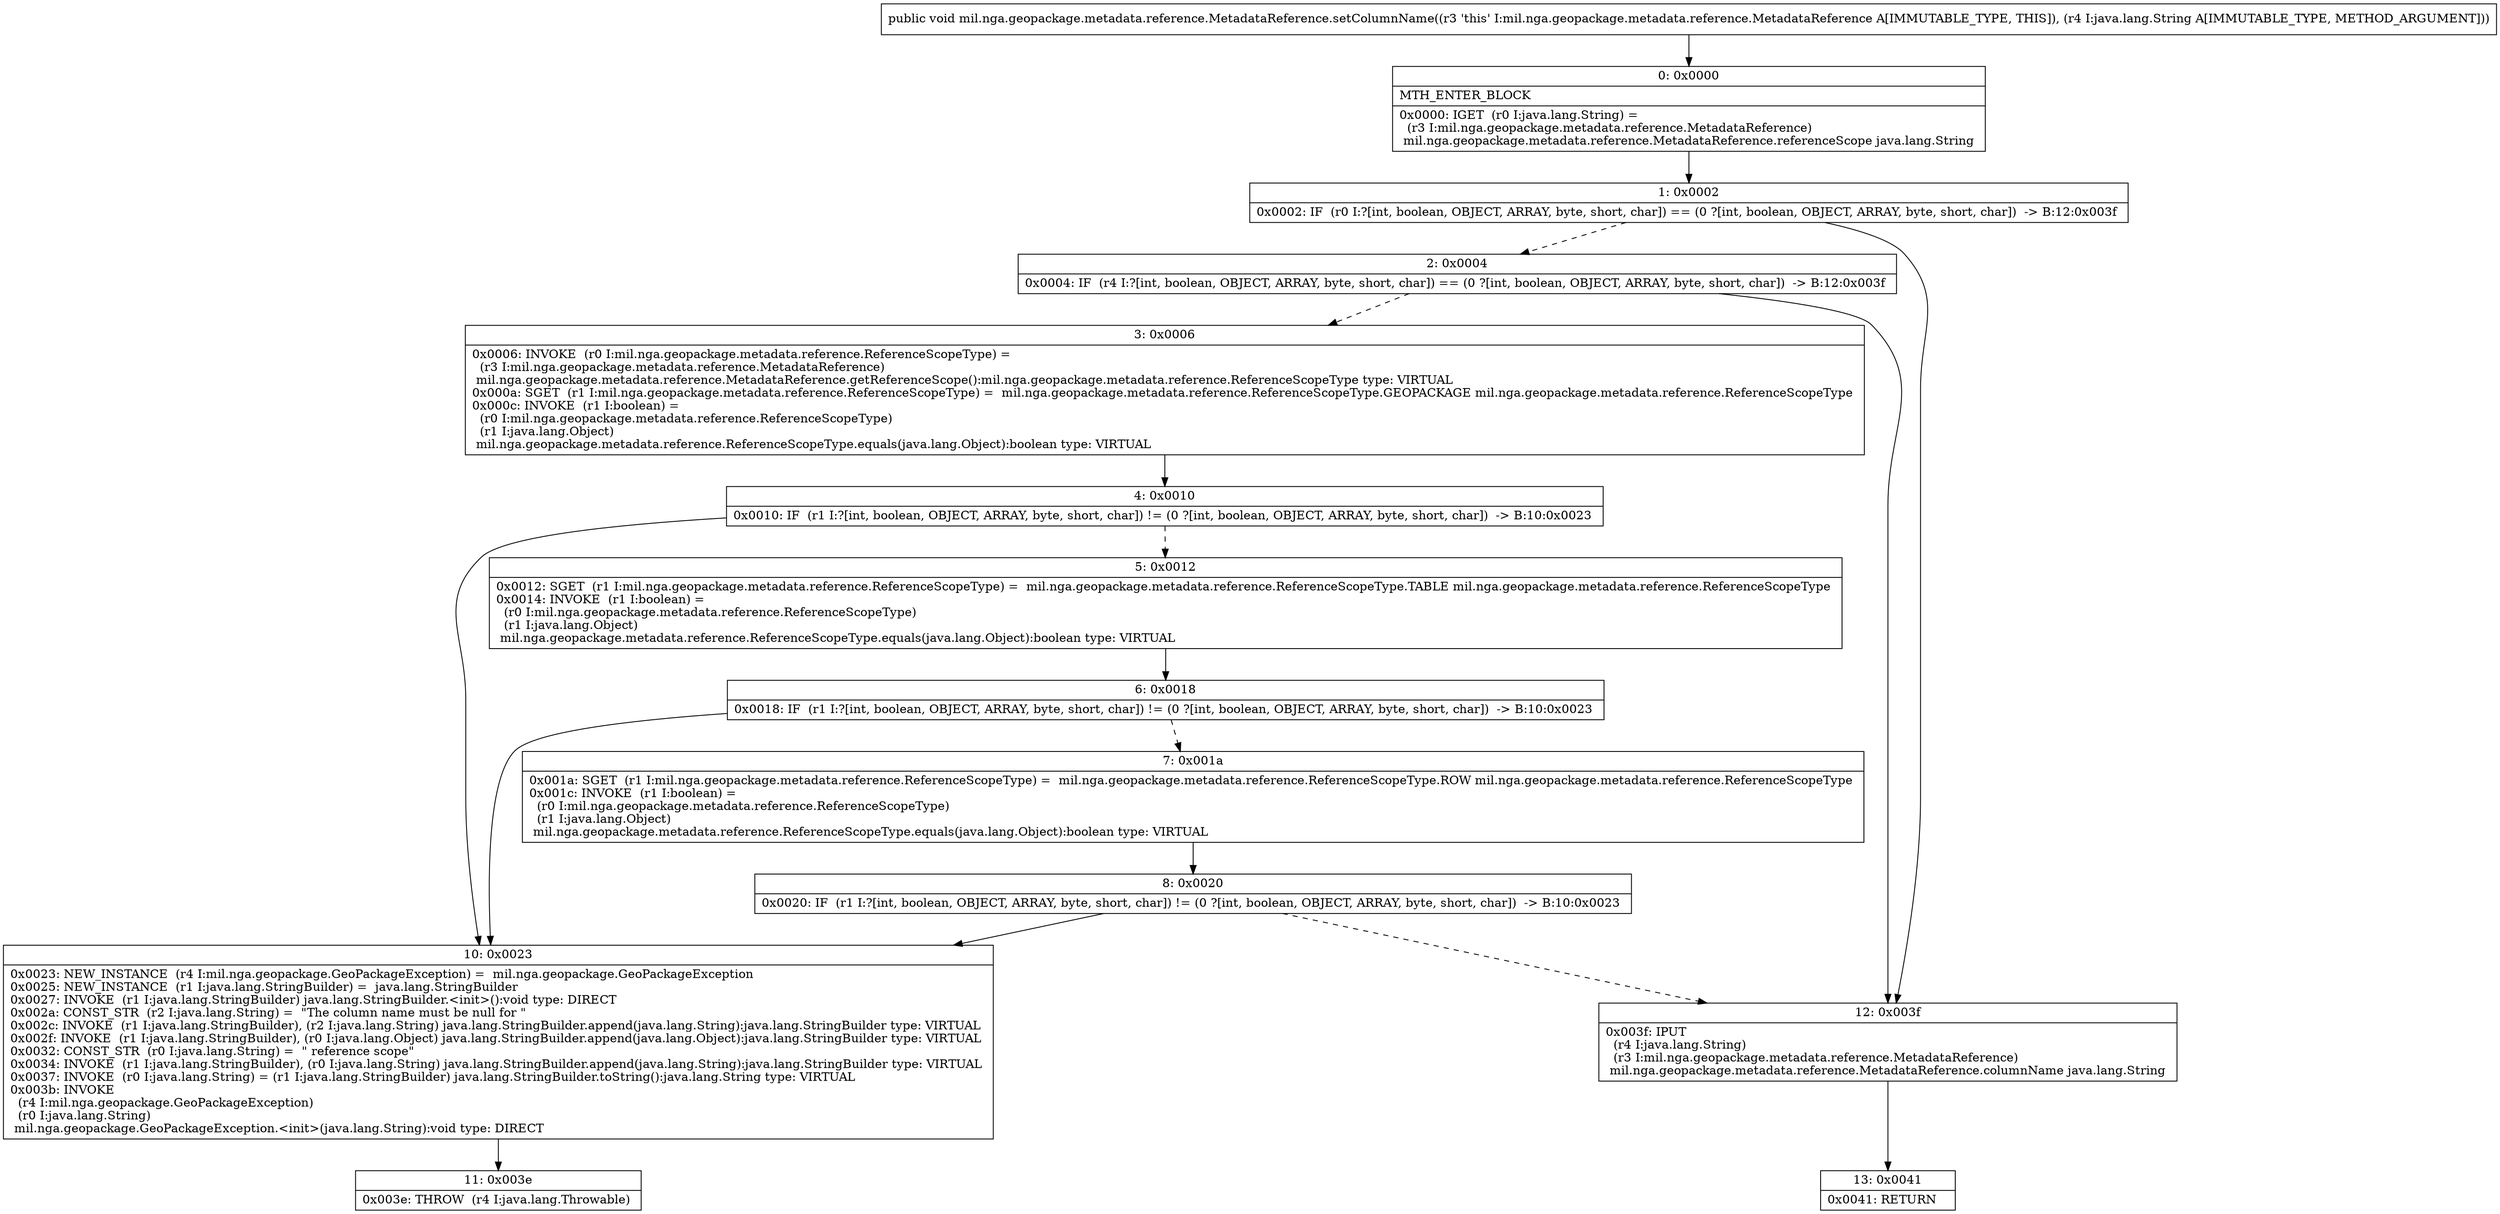 digraph "CFG formil.nga.geopackage.metadata.reference.MetadataReference.setColumnName(Ljava\/lang\/String;)V" {
Node_0 [shape=record,label="{0\:\ 0x0000|MTH_ENTER_BLOCK\l|0x0000: IGET  (r0 I:java.lang.String) = \l  (r3 I:mil.nga.geopackage.metadata.reference.MetadataReference)\l mil.nga.geopackage.metadata.reference.MetadataReference.referenceScope java.lang.String \l}"];
Node_1 [shape=record,label="{1\:\ 0x0002|0x0002: IF  (r0 I:?[int, boolean, OBJECT, ARRAY, byte, short, char]) == (0 ?[int, boolean, OBJECT, ARRAY, byte, short, char])  \-\> B:12:0x003f \l}"];
Node_2 [shape=record,label="{2\:\ 0x0004|0x0004: IF  (r4 I:?[int, boolean, OBJECT, ARRAY, byte, short, char]) == (0 ?[int, boolean, OBJECT, ARRAY, byte, short, char])  \-\> B:12:0x003f \l}"];
Node_3 [shape=record,label="{3\:\ 0x0006|0x0006: INVOKE  (r0 I:mil.nga.geopackage.metadata.reference.ReferenceScopeType) = \l  (r3 I:mil.nga.geopackage.metadata.reference.MetadataReference)\l mil.nga.geopackage.metadata.reference.MetadataReference.getReferenceScope():mil.nga.geopackage.metadata.reference.ReferenceScopeType type: VIRTUAL \l0x000a: SGET  (r1 I:mil.nga.geopackage.metadata.reference.ReferenceScopeType) =  mil.nga.geopackage.metadata.reference.ReferenceScopeType.GEOPACKAGE mil.nga.geopackage.metadata.reference.ReferenceScopeType \l0x000c: INVOKE  (r1 I:boolean) = \l  (r0 I:mil.nga.geopackage.metadata.reference.ReferenceScopeType)\l  (r1 I:java.lang.Object)\l mil.nga.geopackage.metadata.reference.ReferenceScopeType.equals(java.lang.Object):boolean type: VIRTUAL \l}"];
Node_4 [shape=record,label="{4\:\ 0x0010|0x0010: IF  (r1 I:?[int, boolean, OBJECT, ARRAY, byte, short, char]) != (0 ?[int, boolean, OBJECT, ARRAY, byte, short, char])  \-\> B:10:0x0023 \l}"];
Node_5 [shape=record,label="{5\:\ 0x0012|0x0012: SGET  (r1 I:mil.nga.geopackage.metadata.reference.ReferenceScopeType) =  mil.nga.geopackage.metadata.reference.ReferenceScopeType.TABLE mil.nga.geopackage.metadata.reference.ReferenceScopeType \l0x0014: INVOKE  (r1 I:boolean) = \l  (r0 I:mil.nga.geopackage.metadata.reference.ReferenceScopeType)\l  (r1 I:java.lang.Object)\l mil.nga.geopackage.metadata.reference.ReferenceScopeType.equals(java.lang.Object):boolean type: VIRTUAL \l}"];
Node_6 [shape=record,label="{6\:\ 0x0018|0x0018: IF  (r1 I:?[int, boolean, OBJECT, ARRAY, byte, short, char]) != (0 ?[int, boolean, OBJECT, ARRAY, byte, short, char])  \-\> B:10:0x0023 \l}"];
Node_7 [shape=record,label="{7\:\ 0x001a|0x001a: SGET  (r1 I:mil.nga.geopackage.metadata.reference.ReferenceScopeType) =  mil.nga.geopackage.metadata.reference.ReferenceScopeType.ROW mil.nga.geopackage.metadata.reference.ReferenceScopeType \l0x001c: INVOKE  (r1 I:boolean) = \l  (r0 I:mil.nga.geopackage.metadata.reference.ReferenceScopeType)\l  (r1 I:java.lang.Object)\l mil.nga.geopackage.metadata.reference.ReferenceScopeType.equals(java.lang.Object):boolean type: VIRTUAL \l}"];
Node_8 [shape=record,label="{8\:\ 0x0020|0x0020: IF  (r1 I:?[int, boolean, OBJECT, ARRAY, byte, short, char]) != (0 ?[int, boolean, OBJECT, ARRAY, byte, short, char])  \-\> B:10:0x0023 \l}"];
Node_10 [shape=record,label="{10\:\ 0x0023|0x0023: NEW_INSTANCE  (r4 I:mil.nga.geopackage.GeoPackageException) =  mil.nga.geopackage.GeoPackageException \l0x0025: NEW_INSTANCE  (r1 I:java.lang.StringBuilder) =  java.lang.StringBuilder \l0x0027: INVOKE  (r1 I:java.lang.StringBuilder) java.lang.StringBuilder.\<init\>():void type: DIRECT \l0x002a: CONST_STR  (r2 I:java.lang.String) =  \"The column name must be null for \" \l0x002c: INVOKE  (r1 I:java.lang.StringBuilder), (r2 I:java.lang.String) java.lang.StringBuilder.append(java.lang.String):java.lang.StringBuilder type: VIRTUAL \l0x002f: INVOKE  (r1 I:java.lang.StringBuilder), (r0 I:java.lang.Object) java.lang.StringBuilder.append(java.lang.Object):java.lang.StringBuilder type: VIRTUAL \l0x0032: CONST_STR  (r0 I:java.lang.String) =  \" reference scope\" \l0x0034: INVOKE  (r1 I:java.lang.StringBuilder), (r0 I:java.lang.String) java.lang.StringBuilder.append(java.lang.String):java.lang.StringBuilder type: VIRTUAL \l0x0037: INVOKE  (r0 I:java.lang.String) = (r1 I:java.lang.StringBuilder) java.lang.StringBuilder.toString():java.lang.String type: VIRTUAL \l0x003b: INVOKE  \l  (r4 I:mil.nga.geopackage.GeoPackageException)\l  (r0 I:java.lang.String)\l mil.nga.geopackage.GeoPackageException.\<init\>(java.lang.String):void type: DIRECT \l}"];
Node_11 [shape=record,label="{11\:\ 0x003e|0x003e: THROW  (r4 I:java.lang.Throwable) \l}"];
Node_12 [shape=record,label="{12\:\ 0x003f|0x003f: IPUT  \l  (r4 I:java.lang.String)\l  (r3 I:mil.nga.geopackage.metadata.reference.MetadataReference)\l mil.nga.geopackage.metadata.reference.MetadataReference.columnName java.lang.String \l}"];
Node_13 [shape=record,label="{13\:\ 0x0041|0x0041: RETURN   \l}"];
MethodNode[shape=record,label="{public void mil.nga.geopackage.metadata.reference.MetadataReference.setColumnName((r3 'this' I:mil.nga.geopackage.metadata.reference.MetadataReference A[IMMUTABLE_TYPE, THIS]), (r4 I:java.lang.String A[IMMUTABLE_TYPE, METHOD_ARGUMENT])) }"];
MethodNode -> Node_0;
Node_0 -> Node_1;
Node_1 -> Node_2[style=dashed];
Node_1 -> Node_12;
Node_2 -> Node_3[style=dashed];
Node_2 -> Node_12;
Node_3 -> Node_4;
Node_4 -> Node_5[style=dashed];
Node_4 -> Node_10;
Node_5 -> Node_6;
Node_6 -> Node_7[style=dashed];
Node_6 -> Node_10;
Node_7 -> Node_8;
Node_8 -> Node_10;
Node_8 -> Node_12[style=dashed];
Node_10 -> Node_11;
Node_12 -> Node_13;
}

